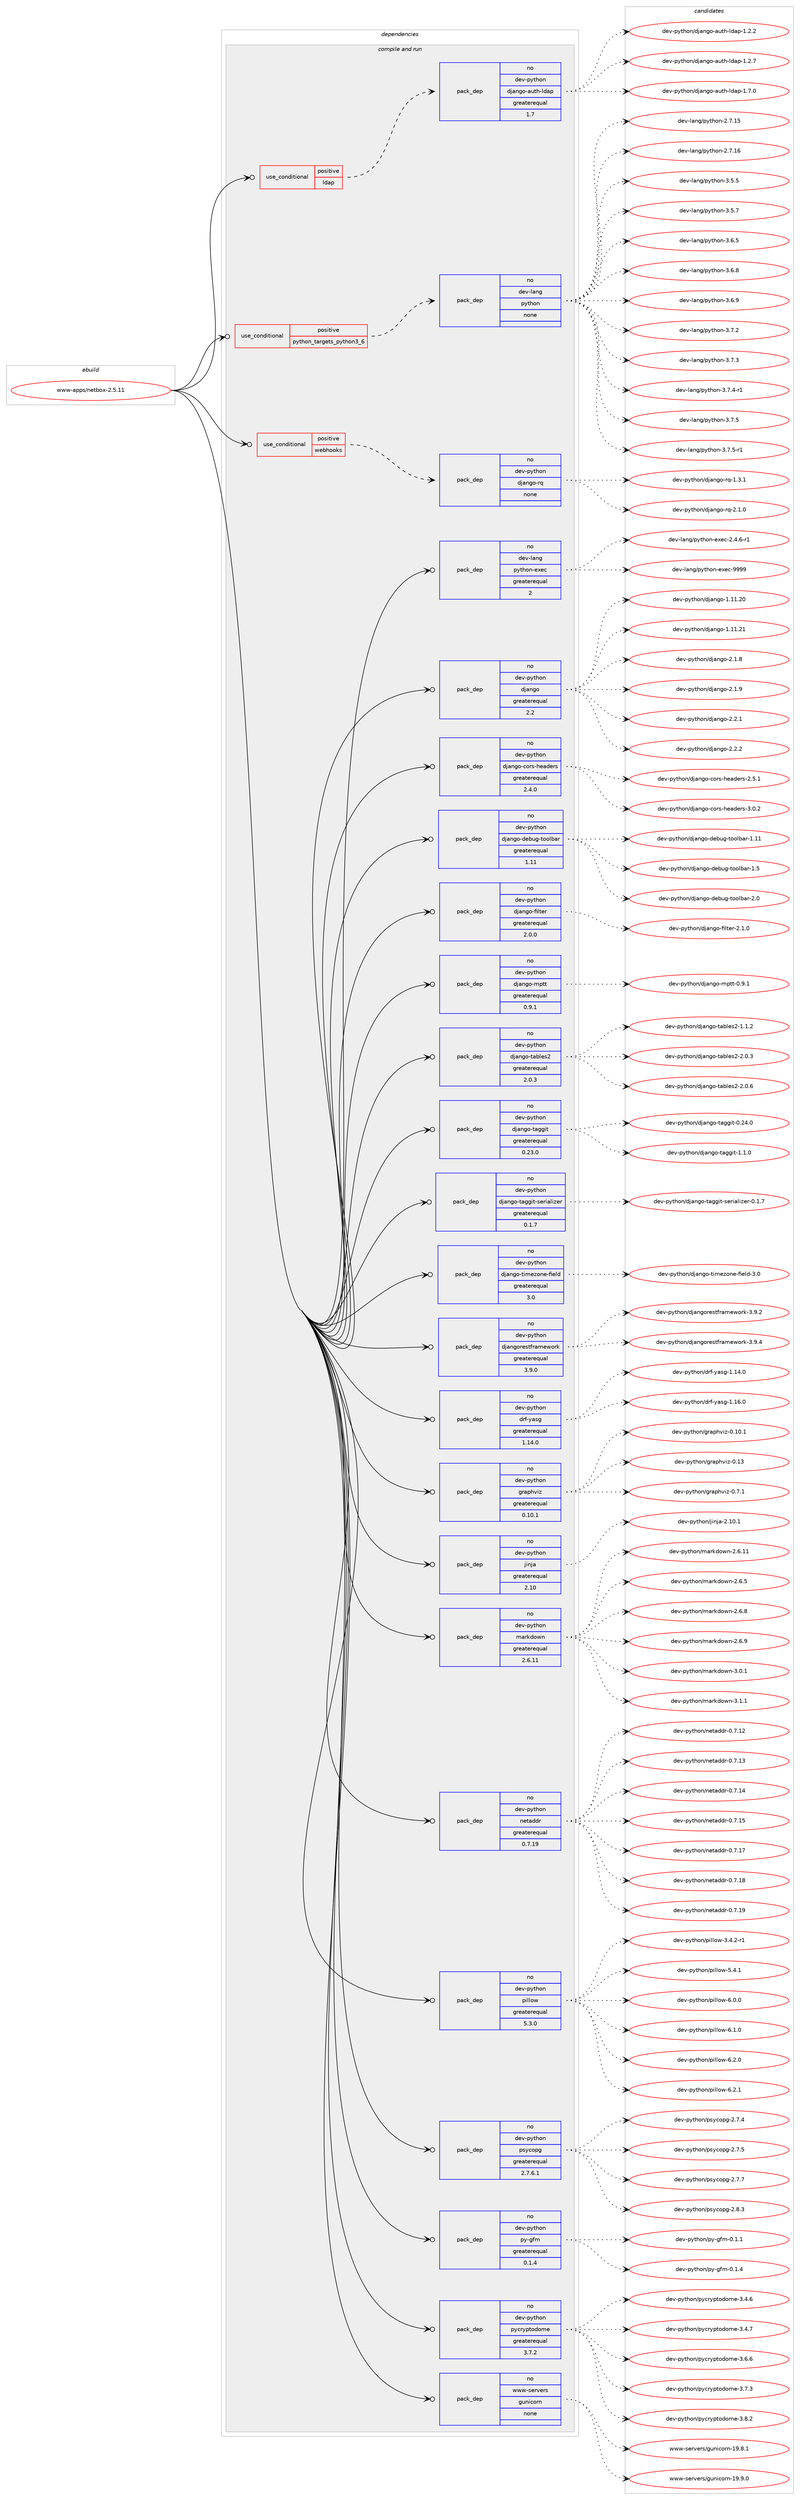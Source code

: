 digraph prolog {

# *************
# Graph options
# *************

newrank=true;
concentrate=true;
compound=true;
graph [rankdir=LR,fontname=Helvetica,fontsize=10,ranksep=1.5];#, ranksep=2.5, nodesep=0.2];
edge  [arrowhead=vee];
node  [fontname=Helvetica,fontsize=10];

# **********
# The ebuild
# **********

subgraph cluster_leftcol {
color=gray;
rank=same;
label=<<i>ebuild</i>>;
id [label="www-apps/netbox-2.5.11", color=red, width=4, href="../www-apps/netbox-2.5.11.svg"];
}

# ****************
# The dependencies
# ****************

subgraph cluster_midcol {
color=gray;
label=<<i>dependencies</i>>;
subgraph cluster_compile {
fillcolor="#eeeeee";
style=filled;
label=<<i>compile</i>>;
}
subgraph cluster_compileandrun {
fillcolor="#eeeeee";
style=filled;
label=<<i>compile and run</i>>;
subgraph cond216939 {
dependency904919 [label=<<TABLE BORDER="0" CELLBORDER="1" CELLSPACING="0" CELLPADDING="4"><TR><TD ROWSPAN="3" CELLPADDING="10">use_conditional</TD></TR><TR><TD>positive</TD></TR><TR><TD>ldap</TD></TR></TABLE>>, shape=none, color=red];
subgraph pack671686 {
dependency904920 [label=<<TABLE BORDER="0" CELLBORDER="1" CELLSPACING="0" CELLPADDING="4" WIDTH="220"><TR><TD ROWSPAN="6" CELLPADDING="30">pack_dep</TD></TR><TR><TD WIDTH="110">no</TD></TR><TR><TD>dev-python</TD></TR><TR><TD>django-auth-ldap</TD></TR><TR><TD>greaterequal</TD></TR><TR><TD>1.7</TD></TR></TABLE>>, shape=none, color=blue];
}
dependency904919:e -> dependency904920:w [weight=20,style="dashed",arrowhead="vee"];
}
id:e -> dependency904919:w [weight=20,style="solid",arrowhead="odotvee"];
subgraph cond216940 {
dependency904921 [label=<<TABLE BORDER="0" CELLBORDER="1" CELLSPACING="0" CELLPADDING="4"><TR><TD ROWSPAN="3" CELLPADDING="10">use_conditional</TD></TR><TR><TD>positive</TD></TR><TR><TD>python_targets_python3_6</TD></TR></TABLE>>, shape=none, color=red];
subgraph pack671687 {
dependency904922 [label=<<TABLE BORDER="0" CELLBORDER="1" CELLSPACING="0" CELLPADDING="4" WIDTH="220"><TR><TD ROWSPAN="6" CELLPADDING="30">pack_dep</TD></TR><TR><TD WIDTH="110">no</TD></TR><TR><TD>dev-lang</TD></TR><TR><TD>python</TD></TR><TR><TD>none</TD></TR><TR><TD></TD></TR></TABLE>>, shape=none, color=blue];
}
dependency904921:e -> dependency904922:w [weight=20,style="dashed",arrowhead="vee"];
}
id:e -> dependency904921:w [weight=20,style="solid",arrowhead="odotvee"];
subgraph cond216941 {
dependency904923 [label=<<TABLE BORDER="0" CELLBORDER="1" CELLSPACING="0" CELLPADDING="4"><TR><TD ROWSPAN="3" CELLPADDING="10">use_conditional</TD></TR><TR><TD>positive</TD></TR><TR><TD>webhooks</TD></TR></TABLE>>, shape=none, color=red];
subgraph pack671688 {
dependency904924 [label=<<TABLE BORDER="0" CELLBORDER="1" CELLSPACING="0" CELLPADDING="4" WIDTH="220"><TR><TD ROWSPAN="6" CELLPADDING="30">pack_dep</TD></TR><TR><TD WIDTH="110">no</TD></TR><TR><TD>dev-python</TD></TR><TR><TD>django-rq</TD></TR><TR><TD>none</TD></TR><TR><TD></TD></TR></TABLE>>, shape=none, color=blue];
}
dependency904923:e -> dependency904924:w [weight=20,style="dashed",arrowhead="vee"];
}
id:e -> dependency904923:w [weight=20,style="solid",arrowhead="odotvee"];
subgraph pack671689 {
dependency904925 [label=<<TABLE BORDER="0" CELLBORDER="1" CELLSPACING="0" CELLPADDING="4" WIDTH="220"><TR><TD ROWSPAN="6" CELLPADDING="30">pack_dep</TD></TR><TR><TD WIDTH="110">no</TD></TR><TR><TD>dev-lang</TD></TR><TR><TD>python-exec</TD></TR><TR><TD>greaterequal</TD></TR><TR><TD>2</TD></TR></TABLE>>, shape=none, color=blue];
}
id:e -> dependency904925:w [weight=20,style="solid",arrowhead="odotvee"];
subgraph pack671690 {
dependency904926 [label=<<TABLE BORDER="0" CELLBORDER="1" CELLSPACING="0" CELLPADDING="4" WIDTH="220"><TR><TD ROWSPAN="6" CELLPADDING="30">pack_dep</TD></TR><TR><TD WIDTH="110">no</TD></TR><TR><TD>dev-python</TD></TR><TR><TD>django</TD></TR><TR><TD>greaterequal</TD></TR><TR><TD>2.2</TD></TR></TABLE>>, shape=none, color=blue];
}
id:e -> dependency904926:w [weight=20,style="solid",arrowhead="odotvee"];
subgraph pack671691 {
dependency904927 [label=<<TABLE BORDER="0" CELLBORDER="1" CELLSPACING="0" CELLPADDING="4" WIDTH="220"><TR><TD ROWSPAN="6" CELLPADDING="30">pack_dep</TD></TR><TR><TD WIDTH="110">no</TD></TR><TR><TD>dev-python</TD></TR><TR><TD>django-cors-headers</TD></TR><TR><TD>greaterequal</TD></TR><TR><TD>2.4.0</TD></TR></TABLE>>, shape=none, color=blue];
}
id:e -> dependency904927:w [weight=20,style="solid",arrowhead="odotvee"];
subgraph pack671692 {
dependency904928 [label=<<TABLE BORDER="0" CELLBORDER="1" CELLSPACING="0" CELLPADDING="4" WIDTH="220"><TR><TD ROWSPAN="6" CELLPADDING="30">pack_dep</TD></TR><TR><TD WIDTH="110">no</TD></TR><TR><TD>dev-python</TD></TR><TR><TD>django-debug-toolbar</TD></TR><TR><TD>greaterequal</TD></TR><TR><TD>1.11</TD></TR></TABLE>>, shape=none, color=blue];
}
id:e -> dependency904928:w [weight=20,style="solid",arrowhead="odotvee"];
subgraph pack671693 {
dependency904929 [label=<<TABLE BORDER="0" CELLBORDER="1" CELLSPACING="0" CELLPADDING="4" WIDTH="220"><TR><TD ROWSPAN="6" CELLPADDING="30">pack_dep</TD></TR><TR><TD WIDTH="110">no</TD></TR><TR><TD>dev-python</TD></TR><TR><TD>django-filter</TD></TR><TR><TD>greaterequal</TD></TR><TR><TD>2.0.0</TD></TR></TABLE>>, shape=none, color=blue];
}
id:e -> dependency904929:w [weight=20,style="solid",arrowhead="odotvee"];
subgraph pack671694 {
dependency904930 [label=<<TABLE BORDER="0" CELLBORDER="1" CELLSPACING="0" CELLPADDING="4" WIDTH="220"><TR><TD ROWSPAN="6" CELLPADDING="30">pack_dep</TD></TR><TR><TD WIDTH="110">no</TD></TR><TR><TD>dev-python</TD></TR><TR><TD>django-mptt</TD></TR><TR><TD>greaterequal</TD></TR><TR><TD>0.9.1</TD></TR></TABLE>>, shape=none, color=blue];
}
id:e -> dependency904930:w [weight=20,style="solid",arrowhead="odotvee"];
subgraph pack671695 {
dependency904931 [label=<<TABLE BORDER="0" CELLBORDER="1" CELLSPACING="0" CELLPADDING="4" WIDTH="220"><TR><TD ROWSPAN="6" CELLPADDING="30">pack_dep</TD></TR><TR><TD WIDTH="110">no</TD></TR><TR><TD>dev-python</TD></TR><TR><TD>django-tables2</TD></TR><TR><TD>greaterequal</TD></TR><TR><TD>2.0.3</TD></TR></TABLE>>, shape=none, color=blue];
}
id:e -> dependency904931:w [weight=20,style="solid",arrowhead="odotvee"];
subgraph pack671696 {
dependency904932 [label=<<TABLE BORDER="0" CELLBORDER="1" CELLSPACING="0" CELLPADDING="4" WIDTH="220"><TR><TD ROWSPAN="6" CELLPADDING="30">pack_dep</TD></TR><TR><TD WIDTH="110">no</TD></TR><TR><TD>dev-python</TD></TR><TR><TD>django-taggit</TD></TR><TR><TD>greaterequal</TD></TR><TR><TD>0.23.0</TD></TR></TABLE>>, shape=none, color=blue];
}
id:e -> dependency904932:w [weight=20,style="solid",arrowhead="odotvee"];
subgraph pack671697 {
dependency904933 [label=<<TABLE BORDER="0" CELLBORDER="1" CELLSPACING="0" CELLPADDING="4" WIDTH="220"><TR><TD ROWSPAN="6" CELLPADDING="30">pack_dep</TD></TR><TR><TD WIDTH="110">no</TD></TR><TR><TD>dev-python</TD></TR><TR><TD>django-taggit-serializer</TD></TR><TR><TD>greaterequal</TD></TR><TR><TD>0.1.7</TD></TR></TABLE>>, shape=none, color=blue];
}
id:e -> dependency904933:w [weight=20,style="solid",arrowhead="odotvee"];
subgraph pack671698 {
dependency904934 [label=<<TABLE BORDER="0" CELLBORDER="1" CELLSPACING="0" CELLPADDING="4" WIDTH="220"><TR><TD ROWSPAN="6" CELLPADDING="30">pack_dep</TD></TR><TR><TD WIDTH="110">no</TD></TR><TR><TD>dev-python</TD></TR><TR><TD>django-timezone-field</TD></TR><TR><TD>greaterequal</TD></TR><TR><TD>3.0</TD></TR></TABLE>>, shape=none, color=blue];
}
id:e -> dependency904934:w [weight=20,style="solid",arrowhead="odotvee"];
subgraph pack671699 {
dependency904935 [label=<<TABLE BORDER="0" CELLBORDER="1" CELLSPACING="0" CELLPADDING="4" WIDTH="220"><TR><TD ROWSPAN="6" CELLPADDING="30">pack_dep</TD></TR><TR><TD WIDTH="110">no</TD></TR><TR><TD>dev-python</TD></TR><TR><TD>djangorestframework</TD></TR><TR><TD>greaterequal</TD></TR><TR><TD>3.9.0</TD></TR></TABLE>>, shape=none, color=blue];
}
id:e -> dependency904935:w [weight=20,style="solid",arrowhead="odotvee"];
subgraph pack671700 {
dependency904936 [label=<<TABLE BORDER="0" CELLBORDER="1" CELLSPACING="0" CELLPADDING="4" WIDTH="220"><TR><TD ROWSPAN="6" CELLPADDING="30">pack_dep</TD></TR><TR><TD WIDTH="110">no</TD></TR><TR><TD>dev-python</TD></TR><TR><TD>drf-yasg</TD></TR><TR><TD>greaterequal</TD></TR><TR><TD>1.14.0</TD></TR></TABLE>>, shape=none, color=blue];
}
id:e -> dependency904936:w [weight=20,style="solid",arrowhead="odotvee"];
subgraph pack671701 {
dependency904937 [label=<<TABLE BORDER="0" CELLBORDER="1" CELLSPACING="0" CELLPADDING="4" WIDTH="220"><TR><TD ROWSPAN="6" CELLPADDING="30">pack_dep</TD></TR><TR><TD WIDTH="110">no</TD></TR><TR><TD>dev-python</TD></TR><TR><TD>graphviz</TD></TR><TR><TD>greaterequal</TD></TR><TR><TD>0.10.1</TD></TR></TABLE>>, shape=none, color=blue];
}
id:e -> dependency904937:w [weight=20,style="solid",arrowhead="odotvee"];
subgraph pack671702 {
dependency904938 [label=<<TABLE BORDER="0" CELLBORDER="1" CELLSPACING="0" CELLPADDING="4" WIDTH="220"><TR><TD ROWSPAN="6" CELLPADDING="30">pack_dep</TD></TR><TR><TD WIDTH="110">no</TD></TR><TR><TD>dev-python</TD></TR><TR><TD>jinja</TD></TR><TR><TD>greaterequal</TD></TR><TR><TD>2.10</TD></TR></TABLE>>, shape=none, color=blue];
}
id:e -> dependency904938:w [weight=20,style="solid",arrowhead="odotvee"];
subgraph pack671703 {
dependency904939 [label=<<TABLE BORDER="0" CELLBORDER="1" CELLSPACING="0" CELLPADDING="4" WIDTH="220"><TR><TD ROWSPAN="6" CELLPADDING="30">pack_dep</TD></TR><TR><TD WIDTH="110">no</TD></TR><TR><TD>dev-python</TD></TR><TR><TD>markdown</TD></TR><TR><TD>greaterequal</TD></TR><TR><TD>2.6.11</TD></TR></TABLE>>, shape=none, color=blue];
}
id:e -> dependency904939:w [weight=20,style="solid",arrowhead="odotvee"];
subgraph pack671704 {
dependency904940 [label=<<TABLE BORDER="0" CELLBORDER="1" CELLSPACING="0" CELLPADDING="4" WIDTH="220"><TR><TD ROWSPAN="6" CELLPADDING="30">pack_dep</TD></TR><TR><TD WIDTH="110">no</TD></TR><TR><TD>dev-python</TD></TR><TR><TD>netaddr</TD></TR><TR><TD>greaterequal</TD></TR><TR><TD>0.7.19</TD></TR></TABLE>>, shape=none, color=blue];
}
id:e -> dependency904940:w [weight=20,style="solid",arrowhead="odotvee"];
subgraph pack671705 {
dependency904941 [label=<<TABLE BORDER="0" CELLBORDER="1" CELLSPACING="0" CELLPADDING="4" WIDTH="220"><TR><TD ROWSPAN="6" CELLPADDING="30">pack_dep</TD></TR><TR><TD WIDTH="110">no</TD></TR><TR><TD>dev-python</TD></TR><TR><TD>pillow</TD></TR><TR><TD>greaterequal</TD></TR><TR><TD>5.3.0</TD></TR></TABLE>>, shape=none, color=blue];
}
id:e -> dependency904941:w [weight=20,style="solid",arrowhead="odotvee"];
subgraph pack671706 {
dependency904942 [label=<<TABLE BORDER="0" CELLBORDER="1" CELLSPACING="0" CELLPADDING="4" WIDTH="220"><TR><TD ROWSPAN="6" CELLPADDING="30">pack_dep</TD></TR><TR><TD WIDTH="110">no</TD></TR><TR><TD>dev-python</TD></TR><TR><TD>psycopg</TD></TR><TR><TD>greaterequal</TD></TR><TR><TD>2.7.6.1</TD></TR></TABLE>>, shape=none, color=blue];
}
id:e -> dependency904942:w [weight=20,style="solid",arrowhead="odotvee"];
subgraph pack671707 {
dependency904943 [label=<<TABLE BORDER="0" CELLBORDER="1" CELLSPACING="0" CELLPADDING="4" WIDTH="220"><TR><TD ROWSPAN="6" CELLPADDING="30">pack_dep</TD></TR><TR><TD WIDTH="110">no</TD></TR><TR><TD>dev-python</TD></TR><TR><TD>py-gfm</TD></TR><TR><TD>greaterequal</TD></TR><TR><TD>0.1.4</TD></TR></TABLE>>, shape=none, color=blue];
}
id:e -> dependency904943:w [weight=20,style="solid",arrowhead="odotvee"];
subgraph pack671708 {
dependency904944 [label=<<TABLE BORDER="0" CELLBORDER="1" CELLSPACING="0" CELLPADDING="4" WIDTH="220"><TR><TD ROWSPAN="6" CELLPADDING="30">pack_dep</TD></TR><TR><TD WIDTH="110">no</TD></TR><TR><TD>dev-python</TD></TR><TR><TD>pycryptodome</TD></TR><TR><TD>greaterequal</TD></TR><TR><TD>3.7.2</TD></TR></TABLE>>, shape=none, color=blue];
}
id:e -> dependency904944:w [weight=20,style="solid",arrowhead="odotvee"];
subgraph pack671709 {
dependency904945 [label=<<TABLE BORDER="0" CELLBORDER="1" CELLSPACING="0" CELLPADDING="4" WIDTH="220"><TR><TD ROWSPAN="6" CELLPADDING="30">pack_dep</TD></TR><TR><TD WIDTH="110">no</TD></TR><TR><TD>www-servers</TD></TR><TR><TD>gunicorn</TD></TR><TR><TD>none</TD></TR><TR><TD></TD></TR></TABLE>>, shape=none, color=blue];
}
id:e -> dependency904945:w [weight=20,style="solid",arrowhead="odotvee"];
}
subgraph cluster_run {
fillcolor="#eeeeee";
style=filled;
label=<<i>run</i>>;
}
}

# **************
# The candidates
# **************

subgraph cluster_choices {
rank=same;
color=gray;
label=<<i>candidates</i>>;

subgraph choice671686 {
color=black;
nodesep=1;
choice10010111845112121116104111110471001069711010311145971171161044510810097112454946504650 [label="dev-python/django-auth-ldap-1.2.2", color=red, width=4,href="../dev-python/django-auth-ldap-1.2.2.svg"];
choice10010111845112121116104111110471001069711010311145971171161044510810097112454946504655 [label="dev-python/django-auth-ldap-1.2.7", color=red, width=4,href="../dev-python/django-auth-ldap-1.2.7.svg"];
choice10010111845112121116104111110471001069711010311145971171161044510810097112454946554648 [label="dev-python/django-auth-ldap-1.7.0", color=red, width=4,href="../dev-python/django-auth-ldap-1.7.0.svg"];
dependency904920:e -> choice10010111845112121116104111110471001069711010311145971171161044510810097112454946504650:w [style=dotted,weight="100"];
dependency904920:e -> choice10010111845112121116104111110471001069711010311145971171161044510810097112454946504655:w [style=dotted,weight="100"];
dependency904920:e -> choice10010111845112121116104111110471001069711010311145971171161044510810097112454946554648:w [style=dotted,weight="100"];
}
subgraph choice671687 {
color=black;
nodesep=1;
choice10010111845108971101034711212111610411111045504655464953 [label="dev-lang/python-2.7.15", color=red, width=4,href="../dev-lang/python-2.7.15.svg"];
choice10010111845108971101034711212111610411111045504655464954 [label="dev-lang/python-2.7.16", color=red, width=4,href="../dev-lang/python-2.7.16.svg"];
choice100101118451089711010347112121116104111110455146534653 [label="dev-lang/python-3.5.5", color=red, width=4,href="../dev-lang/python-3.5.5.svg"];
choice100101118451089711010347112121116104111110455146534655 [label="dev-lang/python-3.5.7", color=red, width=4,href="../dev-lang/python-3.5.7.svg"];
choice100101118451089711010347112121116104111110455146544653 [label="dev-lang/python-3.6.5", color=red, width=4,href="../dev-lang/python-3.6.5.svg"];
choice100101118451089711010347112121116104111110455146544656 [label="dev-lang/python-3.6.8", color=red, width=4,href="../dev-lang/python-3.6.8.svg"];
choice100101118451089711010347112121116104111110455146544657 [label="dev-lang/python-3.6.9", color=red, width=4,href="../dev-lang/python-3.6.9.svg"];
choice100101118451089711010347112121116104111110455146554650 [label="dev-lang/python-3.7.2", color=red, width=4,href="../dev-lang/python-3.7.2.svg"];
choice100101118451089711010347112121116104111110455146554651 [label="dev-lang/python-3.7.3", color=red, width=4,href="../dev-lang/python-3.7.3.svg"];
choice1001011184510897110103471121211161041111104551465546524511449 [label="dev-lang/python-3.7.4-r1", color=red, width=4,href="../dev-lang/python-3.7.4-r1.svg"];
choice100101118451089711010347112121116104111110455146554653 [label="dev-lang/python-3.7.5", color=red, width=4,href="../dev-lang/python-3.7.5.svg"];
choice1001011184510897110103471121211161041111104551465546534511449 [label="dev-lang/python-3.7.5-r1", color=red, width=4,href="../dev-lang/python-3.7.5-r1.svg"];
dependency904922:e -> choice10010111845108971101034711212111610411111045504655464953:w [style=dotted,weight="100"];
dependency904922:e -> choice10010111845108971101034711212111610411111045504655464954:w [style=dotted,weight="100"];
dependency904922:e -> choice100101118451089711010347112121116104111110455146534653:w [style=dotted,weight="100"];
dependency904922:e -> choice100101118451089711010347112121116104111110455146534655:w [style=dotted,weight="100"];
dependency904922:e -> choice100101118451089711010347112121116104111110455146544653:w [style=dotted,weight="100"];
dependency904922:e -> choice100101118451089711010347112121116104111110455146544656:w [style=dotted,weight="100"];
dependency904922:e -> choice100101118451089711010347112121116104111110455146544657:w [style=dotted,weight="100"];
dependency904922:e -> choice100101118451089711010347112121116104111110455146554650:w [style=dotted,weight="100"];
dependency904922:e -> choice100101118451089711010347112121116104111110455146554651:w [style=dotted,weight="100"];
dependency904922:e -> choice1001011184510897110103471121211161041111104551465546524511449:w [style=dotted,weight="100"];
dependency904922:e -> choice100101118451089711010347112121116104111110455146554653:w [style=dotted,weight="100"];
dependency904922:e -> choice1001011184510897110103471121211161041111104551465546534511449:w [style=dotted,weight="100"];
}
subgraph choice671688 {
color=black;
nodesep=1;
choice10010111845112121116104111110471001069711010311145114113454946514649 [label="dev-python/django-rq-1.3.1", color=red, width=4,href="../dev-python/django-rq-1.3.1.svg"];
choice10010111845112121116104111110471001069711010311145114113455046494648 [label="dev-python/django-rq-2.1.0", color=red, width=4,href="../dev-python/django-rq-2.1.0.svg"];
dependency904924:e -> choice10010111845112121116104111110471001069711010311145114113454946514649:w [style=dotted,weight="100"];
dependency904924:e -> choice10010111845112121116104111110471001069711010311145114113455046494648:w [style=dotted,weight="100"];
}
subgraph choice671689 {
color=black;
nodesep=1;
choice10010111845108971101034711212111610411111045101120101994550465246544511449 [label="dev-lang/python-exec-2.4.6-r1", color=red, width=4,href="../dev-lang/python-exec-2.4.6-r1.svg"];
choice10010111845108971101034711212111610411111045101120101994557575757 [label="dev-lang/python-exec-9999", color=red, width=4,href="../dev-lang/python-exec-9999.svg"];
dependency904925:e -> choice10010111845108971101034711212111610411111045101120101994550465246544511449:w [style=dotted,weight="100"];
dependency904925:e -> choice10010111845108971101034711212111610411111045101120101994557575757:w [style=dotted,weight="100"];
}
subgraph choice671690 {
color=black;
nodesep=1;
choice1001011184511212111610411111047100106971101031114549464949465048 [label="dev-python/django-1.11.20", color=red, width=4,href="../dev-python/django-1.11.20.svg"];
choice1001011184511212111610411111047100106971101031114549464949465049 [label="dev-python/django-1.11.21", color=red, width=4,href="../dev-python/django-1.11.21.svg"];
choice100101118451121211161041111104710010697110103111455046494656 [label="dev-python/django-2.1.8", color=red, width=4,href="../dev-python/django-2.1.8.svg"];
choice100101118451121211161041111104710010697110103111455046494657 [label="dev-python/django-2.1.9", color=red, width=4,href="../dev-python/django-2.1.9.svg"];
choice100101118451121211161041111104710010697110103111455046504649 [label="dev-python/django-2.2.1", color=red, width=4,href="../dev-python/django-2.2.1.svg"];
choice100101118451121211161041111104710010697110103111455046504650 [label="dev-python/django-2.2.2", color=red, width=4,href="../dev-python/django-2.2.2.svg"];
dependency904926:e -> choice1001011184511212111610411111047100106971101031114549464949465048:w [style=dotted,weight="100"];
dependency904926:e -> choice1001011184511212111610411111047100106971101031114549464949465049:w [style=dotted,weight="100"];
dependency904926:e -> choice100101118451121211161041111104710010697110103111455046494656:w [style=dotted,weight="100"];
dependency904926:e -> choice100101118451121211161041111104710010697110103111455046494657:w [style=dotted,weight="100"];
dependency904926:e -> choice100101118451121211161041111104710010697110103111455046504649:w [style=dotted,weight="100"];
dependency904926:e -> choice100101118451121211161041111104710010697110103111455046504650:w [style=dotted,weight="100"];
}
subgraph choice671691 {
color=black;
nodesep=1;
choice10010111845112121116104111110471001069711010311145991111141154510410197100101114115455046534649 [label="dev-python/django-cors-headers-2.5.1", color=red, width=4,href="../dev-python/django-cors-headers-2.5.1.svg"];
choice10010111845112121116104111110471001069711010311145991111141154510410197100101114115455146484650 [label="dev-python/django-cors-headers-3.0.2", color=red, width=4,href="../dev-python/django-cors-headers-3.0.2.svg"];
dependency904927:e -> choice10010111845112121116104111110471001069711010311145991111141154510410197100101114115455046534649:w [style=dotted,weight="100"];
dependency904927:e -> choice10010111845112121116104111110471001069711010311145991111141154510410197100101114115455146484650:w [style=dotted,weight="100"];
}
subgraph choice671692 {
color=black;
nodesep=1;
choice10010111845112121116104111110471001069711010311145100101981171034511611111110898971144549464949 [label="dev-python/django-debug-toolbar-1.11", color=red, width=4,href="../dev-python/django-debug-toolbar-1.11.svg"];
choice100101118451121211161041111104710010697110103111451001019811710345116111111108989711445494653 [label="dev-python/django-debug-toolbar-1.5", color=red, width=4,href="../dev-python/django-debug-toolbar-1.5.svg"];
choice100101118451121211161041111104710010697110103111451001019811710345116111111108989711445504648 [label="dev-python/django-debug-toolbar-2.0", color=red, width=4,href="../dev-python/django-debug-toolbar-2.0.svg"];
dependency904928:e -> choice10010111845112121116104111110471001069711010311145100101981171034511611111110898971144549464949:w [style=dotted,weight="100"];
dependency904928:e -> choice100101118451121211161041111104710010697110103111451001019811710345116111111108989711445494653:w [style=dotted,weight="100"];
dependency904928:e -> choice100101118451121211161041111104710010697110103111451001019811710345116111111108989711445504648:w [style=dotted,weight="100"];
}
subgraph choice671693 {
color=black;
nodesep=1;
choice10010111845112121116104111110471001069711010311145102105108116101114455046494648 [label="dev-python/django-filter-2.1.0", color=red, width=4,href="../dev-python/django-filter-2.1.0.svg"];
dependency904929:e -> choice10010111845112121116104111110471001069711010311145102105108116101114455046494648:w [style=dotted,weight="100"];
}
subgraph choice671694 {
color=black;
nodesep=1;
choice10010111845112121116104111110471001069711010311145109112116116454846574649 [label="dev-python/django-mptt-0.9.1", color=red, width=4,href="../dev-python/django-mptt-0.9.1.svg"];
dependency904930:e -> choice10010111845112121116104111110471001069711010311145109112116116454846574649:w [style=dotted,weight="100"];
}
subgraph choice671695 {
color=black;
nodesep=1;
choice10010111845112121116104111110471001069711010311145116979810810111550454946494650 [label="dev-python/django-tables2-1.1.2", color=red, width=4,href="../dev-python/django-tables2-1.1.2.svg"];
choice10010111845112121116104111110471001069711010311145116979810810111550455046484651 [label="dev-python/django-tables2-2.0.3", color=red, width=4,href="../dev-python/django-tables2-2.0.3.svg"];
choice10010111845112121116104111110471001069711010311145116979810810111550455046484654 [label="dev-python/django-tables2-2.0.6", color=red, width=4,href="../dev-python/django-tables2-2.0.6.svg"];
dependency904931:e -> choice10010111845112121116104111110471001069711010311145116979810810111550454946494650:w [style=dotted,weight="100"];
dependency904931:e -> choice10010111845112121116104111110471001069711010311145116979810810111550455046484651:w [style=dotted,weight="100"];
dependency904931:e -> choice10010111845112121116104111110471001069711010311145116979810810111550455046484654:w [style=dotted,weight="100"];
}
subgraph choice671696 {
color=black;
nodesep=1;
choice100101118451121211161041111104710010697110103111451169710310310511645484650524648 [label="dev-python/django-taggit-0.24.0", color=red, width=4,href="../dev-python/django-taggit-0.24.0.svg"];
choice1001011184511212111610411111047100106971101031114511697103103105116454946494648 [label="dev-python/django-taggit-1.1.0", color=red, width=4,href="../dev-python/django-taggit-1.1.0.svg"];
dependency904932:e -> choice100101118451121211161041111104710010697110103111451169710310310511645484650524648:w [style=dotted,weight="100"];
dependency904932:e -> choice1001011184511212111610411111047100106971101031114511697103103105116454946494648:w [style=dotted,weight="100"];
}
subgraph choice671697 {
color=black;
nodesep=1;
choice10010111845112121116104111110471001069711010311145116971031031051164511510111410597108105122101114454846494655 [label="dev-python/django-taggit-serializer-0.1.7", color=red, width=4,href="../dev-python/django-taggit-serializer-0.1.7.svg"];
dependency904933:e -> choice10010111845112121116104111110471001069711010311145116971031031051164511510111410597108105122101114454846494655:w [style=dotted,weight="100"];
}
subgraph choice671698 {
color=black;
nodesep=1;
choice100101118451121211161041111104710010697110103111451161051091011221111101014510210510110810045514648 [label="dev-python/django-timezone-field-3.0", color=red, width=4,href="../dev-python/django-timezone-field-3.0.svg"];
dependency904934:e -> choice100101118451121211161041111104710010697110103111451161051091011221111101014510210510110810045514648:w [style=dotted,weight="100"];
}
subgraph choice671699 {
color=black;
nodesep=1;
choice10010111845112121116104111110471001069711010311111410111511610211497109101119111114107455146574650 [label="dev-python/djangorestframework-3.9.2", color=red, width=4,href="../dev-python/djangorestframework-3.9.2.svg"];
choice10010111845112121116104111110471001069711010311111410111511610211497109101119111114107455146574652 [label="dev-python/djangorestframework-3.9.4", color=red, width=4,href="../dev-python/djangorestframework-3.9.4.svg"];
dependency904935:e -> choice10010111845112121116104111110471001069711010311111410111511610211497109101119111114107455146574650:w [style=dotted,weight="100"];
dependency904935:e -> choice10010111845112121116104111110471001069711010311111410111511610211497109101119111114107455146574652:w [style=dotted,weight="100"];
}
subgraph choice671700 {
color=black;
nodesep=1;
choice1001011184511212111610411111047100114102451219711510345494649524648 [label="dev-python/drf-yasg-1.14.0", color=red, width=4,href="../dev-python/drf-yasg-1.14.0.svg"];
choice1001011184511212111610411111047100114102451219711510345494649544648 [label="dev-python/drf-yasg-1.16.0", color=red, width=4,href="../dev-python/drf-yasg-1.16.0.svg"];
dependency904936:e -> choice1001011184511212111610411111047100114102451219711510345494649524648:w [style=dotted,weight="100"];
dependency904936:e -> choice1001011184511212111610411111047100114102451219711510345494649544648:w [style=dotted,weight="100"];
}
subgraph choice671701 {
color=black;
nodesep=1;
choice10010111845112121116104111110471031149711210411810512245484649484649 [label="dev-python/graphviz-0.10.1", color=red, width=4,href="../dev-python/graphviz-0.10.1.svg"];
choice1001011184511212111610411111047103114971121041181051224548464951 [label="dev-python/graphviz-0.13", color=red, width=4,href="../dev-python/graphviz-0.13.svg"];
choice100101118451121211161041111104710311497112104118105122454846554649 [label="dev-python/graphviz-0.7.1", color=red, width=4,href="../dev-python/graphviz-0.7.1.svg"];
dependency904937:e -> choice10010111845112121116104111110471031149711210411810512245484649484649:w [style=dotted,weight="100"];
dependency904937:e -> choice1001011184511212111610411111047103114971121041181051224548464951:w [style=dotted,weight="100"];
dependency904937:e -> choice100101118451121211161041111104710311497112104118105122454846554649:w [style=dotted,weight="100"];
}
subgraph choice671702 {
color=black;
nodesep=1;
choice10010111845112121116104111110471061051101069745504649484649 [label="dev-python/jinja-2.10.1", color=red, width=4,href="../dev-python/jinja-2.10.1.svg"];
dependency904938:e -> choice10010111845112121116104111110471061051101069745504649484649:w [style=dotted,weight="100"];
}
subgraph choice671703 {
color=black;
nodesep=1;
choice10010111845112121116104111110471099711410710011111911045504654464949 [label="dev-python/markdown-2.6.11", color=red, width=4,href="../dev-python/markdown-2.6.11.svg"];
choice100101118451121211161041111104710997114107100111119110455046544653 [label="dev-python/markdown-2.6.5", color=red, width=4,href="../dev-python/markdown-2.6.5.svg"];
choice100101118451121211161041111104710997114107100111119110455046544656 [label="dev-python/markdown-2.6.8", color=red, width=4,href="../dev-python/markdown-2.6.8.svg"];
choice100101118451121211161041111104710997114107100111119110455046544657 [label="dev-python/markdown-2.6.9", color=red, width=4,href="../dev-python/markdown-2.6.9.svg"];
choice100101118451121211161041111104710997114107100111119110455146484649 [label="dev-python/markdown-3.0.1", color=red, width=4,href="../dev-python/markdown-3.0.1.svg"];
choice100101118451121211161041111104710997114107100111119110455146494649 [label="dev-python/markdown-3.1.1", color=red, width=4,href="../dev-python/markdown-3.1.1.svg"];
dependency904939:e -> choice10010111845112121116104111110471099711410710011111911045504654464949:w [style=dotted,weight="100"];
dependency904939:e -> choice100101118451121211161041111104710997114107100111119110455046544653:w [style=dotted,weight="100"];
dependency904939:e -> choice100101118451121211161041111104710997114107100111119110455046544656:w [style=dotted,weight="100"];
dependency904939:e -> choice100101118451121211161041111104710997114107100111119110455046544657:w [style=dotted,weight="100"];
dependency904939:e -> choice100101118451121211161041111104710997114107100111119110455146484649:w [style=dotted,weight="100"];
dependency904939:e -> choice100101118451121211161041111104710997114107100111119110455146494649:w [style=dotted,weight="100"];
}
subgraph choice671704 {
color=black;
nodesep=1;
choice10010111845112121116104111110471101011169710010011445484655464950 [label="dev-python/netaddr-0.7.12", color=red, width=4,href="../dev-python/netaddr-0.7.12.svg"];
choice10010111845112121116104111110471101011169710010011445484655464951 [label="dev-python/netaddr-0.7.13", color=red, width=4,href="../dev-python/netaddr-0.7.13.svg"];
choice10010111845112121116104111110471101011169710010011445484655464952 [label="dev-python/netaddr-0.7.14", color=red, width=4,href="../dev-python/netaddr-0.7.14.svg"];
choice10010111845112121116104111110471101011169710010011445484655464953 [label="dev-python/netaddr-0.7.15", color=red, width=4,href="../dev-python/netaddr-0.7.15.svg"];
choice10010111845112121116104111110471101011169710010011445484655464955 [label="dev-python/netaddr-0.7.17", color=red, width=4,href="../dev-python/netaddr-0.7.17.svg"];
choice10010111845112121116104111110471101011169710010011445484655464956 [label="dev-python/netaddr-0.7.18", color=red, width=4,href="../dev-python/netaddr-0.7.18.svg"];
choice10010111845112121116104111110471101011169710010011445484655464957 [label="dev-python/netaddr-0.7.19", color=red, width=4,href="../dev-python/netaddr-0.7.19.svg"];
dependency904940:e -> choice10010111845112121116104111110471101011169710010011445484655464950:w [style=dotted,weight="100"];
dependency904940:e -> choice10010111845112121116104111110471101011169710010011445484655464951:w [style=dotted,weight="100"];
dependency904940:e -> choice10010111845112121116104111110471101011169710010011445484655464952:w [style=dotted,weight="100"];
dependency904940:e -> choice10010111845112121116104111110471101011169710010011445484655464953:w [style=dotted,weight="100"];
dependency904940:e -> choice10010111845112121116104111110471101011169710010011445484655464955:w [style=dotted,weight="100"];
dependency904940:e -> choice10010111845112121116104111110471101011169710010011445484655464956:w [style=dotted,weight="100"];
dependency904940:e -> choice10010111845112121116104111110471101011169710010011445484655464957:w [style=dotted,weight="100"];
}
subgraph choice671705 {
color=black;
nodesep=1;
choice10010111845112121116104111110471121051081081111194551465246504511449 [label="dev-python/pillow-3.4.2-r1", color=red, width=4,href="../dev-python/pillow-3.4.2-r1.svg"];
choice1001011184511212111610411111047112105108108111119455346524649 [label="dev-python/pillow-5.4.1", color=red, width=4,href="../dev-python/pillow-5.4.1.svg"];
choice1001011184511212111610411111047112105108108111119455446484648 [label="dev-python/pillow-6.0.0", color=red, width=4,href="../dev-python/pillow-6.0.0.svg"];
choice1001011184511212111610411111047112105108108111119455446494648 [label="dev-python/pillow-6.1.0", color=red, width=4,href="../dev-python/pillow-6.1.0.svg"];
choice1001011184511212111610411111047112105108108111119455446504648 [label="dev-python/pillow-6.2.0", color=red, width=4,href="../dev-python/pillow-6.2.0.svg"];
choice1001011184511212111610411111047112105108108111119455446504649 [label="dev-python/pillow-6.2.1", color=red, width=4,href="../dev-python/pillow-6.2.1.svg"];
dependency904941:e -> choice10010111845112121116104111110471121051081081111194551465246504511449:w [style=dotted,weight="100"];
dependency904941:e -> choice1001011184511212111610411111047112105108108111119455346524649:w [style=dotted,weight="100"];
dependency904941:e -> choice1001011184511212111610411111047112105108108111119455446484648:w [style=dotted,weight="100"];
dependency904941:e -> choice1001011184511212111610411111047112105108108111119455446494648:w [style=dotted,weight="100"];
dependency904941:e -> choice1001011184511212111610411111047112105108108111119455446504648:w [style=dotted,weight="100"];
dependency904941:e -> choice1001011184511212111610411111047112105108108111119455446504649:w [style=dotted,weight="100"];
}
subgraph choice671706 {
color=black;
nodesep=1;
choice100101118451121211161041111104711211512199111112103455046554652 [label="dev-python/psycopg-2.7.4", color=red, width=4,href="../dev-python/psycopg-2.7.4.svg"];
choice100101118451121211161041111104711211512199111112103455046554653 [label="dev-python/psycopg-2.7.5", color=red, width=4,href="../dev-python/psycopg-2.7.5.svg"];
choice100101118451121211161041111104711211512199111112103455046554655 [label="dev-python/psycopg-2.7.7", color=red, width=4,href="../dev-python/psycopg-2.7.7.svg"];
choice100101118451121211161041111104711211512199111112103455046564651 [label="dev-python/psycopg-2.8.3", color=red, width=4,href="../dev-python/psycopg-2.8.3.svg"];
dependency904942:e -> choice100101118451121211161041111104711211512199111112103455046554652:w [style=dotted,weight="100"];
dependency904942:e -> choice100101118451121211161041111104711211512199111112103455046554653:w [style=dotted,weight="100"];
dependency904942:e -> choice100101118451121211161041111104711211512199111112103455046554655:w [style=dotted,weight="100"];
dependency904942:e -> choice100101118451121211161041111104711211512199111112103455046564651:w [style=dotted,weight="100"];
}
subgraph choice671707 {
color=black;
nodesep=1;
choice100101118451121211161041111104711212145103102109454846494649 [label="dev-python/py-gfm-0.1.1", color=red, width=4,href="../dev-python/py-gfm-0.1.1.svg"];
choice100101118451121211161041111104711212145103102109454846494652 [label="dev-python/py-gfm-0.1.4", color=red, width=4,href="../dev-python/py-gfm-0.1.4.svg"];
dependency904943:e -> choice100101118451121211161041111104711212145103102109454846494649:w [style=dotted,weight="100"];
dependency904943:e -> choice100101118451121211161041111104711212145103102109454846494652:w [style=dotted,weight="100"];
}
subgraph choice671708 {
color=black;
nodesep=1;
choice100101118451121211161041111104711212199114121112116111100111109101455146524654 [label="dev-python/pycryptodome-3.4.6", color=red, width=4,href="../dev-python/pycryptodome-3.4.6.svg"];
choice100101118451121211161041111104711212199114121112116111100111109101455146524655 [label="dev-python/pycryptodome-3.4.7", color=red, width=4,href="../dev-python/pycryptodome-3.4.7.svg"];
choice100101118451121211161041111104711212199114121112116111100111109101455146544654 [label="dev-python/pycryptodome-3.6.6", color=red, width=4,href="../dev-python/pycryptodome-3.6.6.svg"];
choice100101118451121211161041111104711212199114121112116111100111109101455146554651 [label="dev-python/pycryptodome-3.7.3", color=red, width=4,href="../dev-python/pycryptodome-3.7.3.svg"];
choice100101118451121211161041111104711212199114121112116111100111109101455146564650 [label="dev-python/pycryptodome-3.8.2", color=red, width=4,href="../dev-python/pycryptodome-3.8.2.svg"];
dependency904944:e -> choice100101118451121211161041111104711212199114121112116111100111109101455146524654:w [style=dotted,weight="100"];
dependency904944:e -> choice100101118451121211161041111104711212199114121112116111100111109101455146524655:w [style=dotted,weight="100"];
dependency904944:e -> choice100101118451121211161041111104711212199114121112116111100111109101455146544654:w [style=dotted,weight="100"];
dependency904944:e -> choice100101118451121211161041111104711212199114121112116111100111109101455146554651:w [style=dotted,weight="100"];
dependency904944:e -> choice100101118451121211161041111104711212199114121112116111100111109101455146564650:w [style=dotted,weight="100"];
}
subgraph choice671709 {
color=black;
nodesep=1;
choice11911911945115101114118101114115471031171101059911111411045495746564649 [label="www-servers/gunicorn-19.8.1", color=red, width=4,href="../www-servers/gunicorn-19.8.1.svg"];
choice11911911945115101114118101114115471031171101059911111411045495746574648 [label="www-servers/gunicorn-19.9.0", color=red, width=4,href="../www-servers/gunicorn-19.9.0.svg"];
dependency904945:e -> choice11911911945115101114118101114115471031171101059911111411045495746564649:w [style=dotted,weight="100"];
dependency904945:e -> choice11911911945115101114118101114115471031171101059911111411045495746574648:w [style=dotted,weight="100"];
}
}

}
